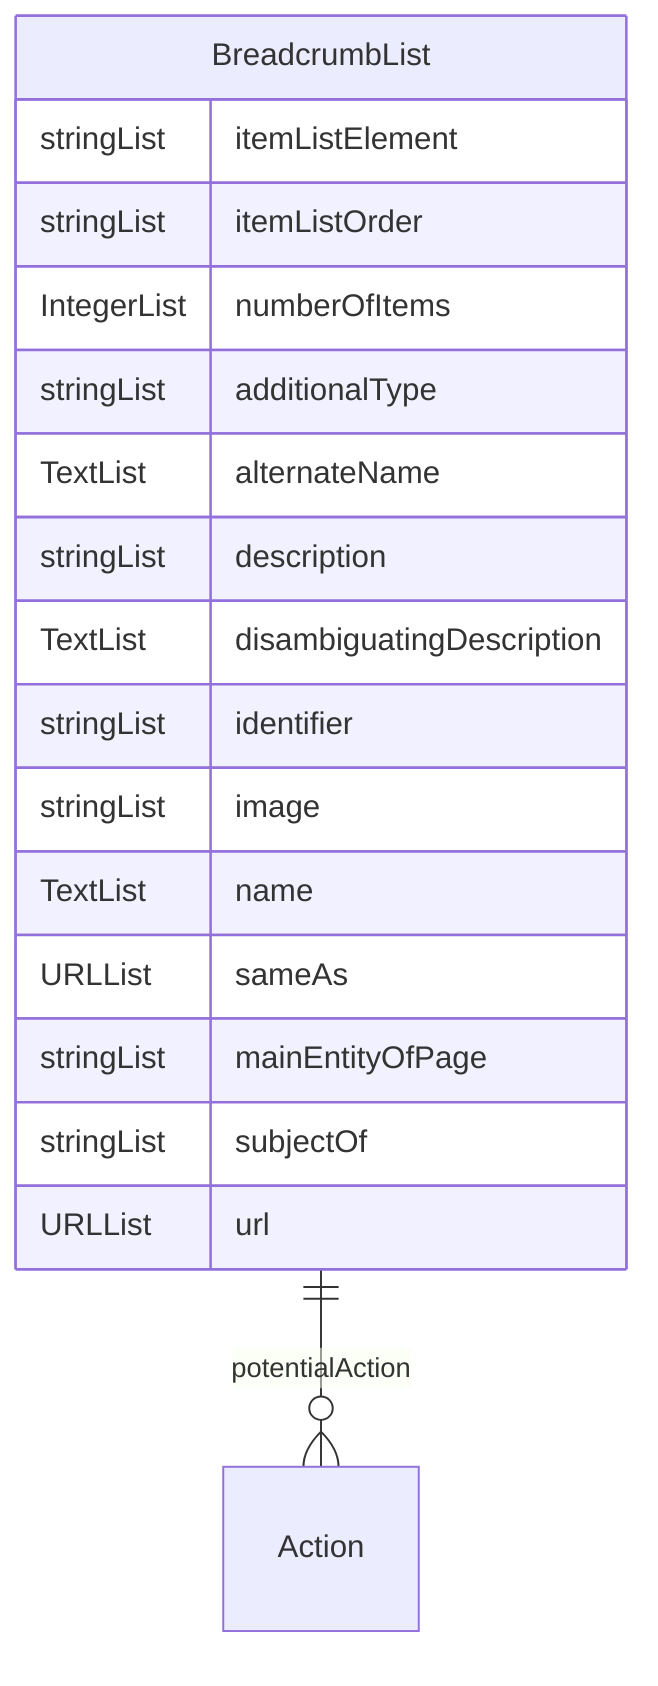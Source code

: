 erDiagram
BreadcrumbList {
    stringList itemListElement  
    stringList itemListOrder  
    IntegerList numberOfItems  
    stringList additionalType  
    TextList alternateName  
    stringList description  
    TextList disambiguatingDescription  
    stringList identifier  
    stringList image  
    TextList name  
    URLList sameAs  
    stringList mainEntityOfPage  
    stringList subjectOf  
    URLList url  
}

BreadcrumbList ||--}o Action : "potentialAction"